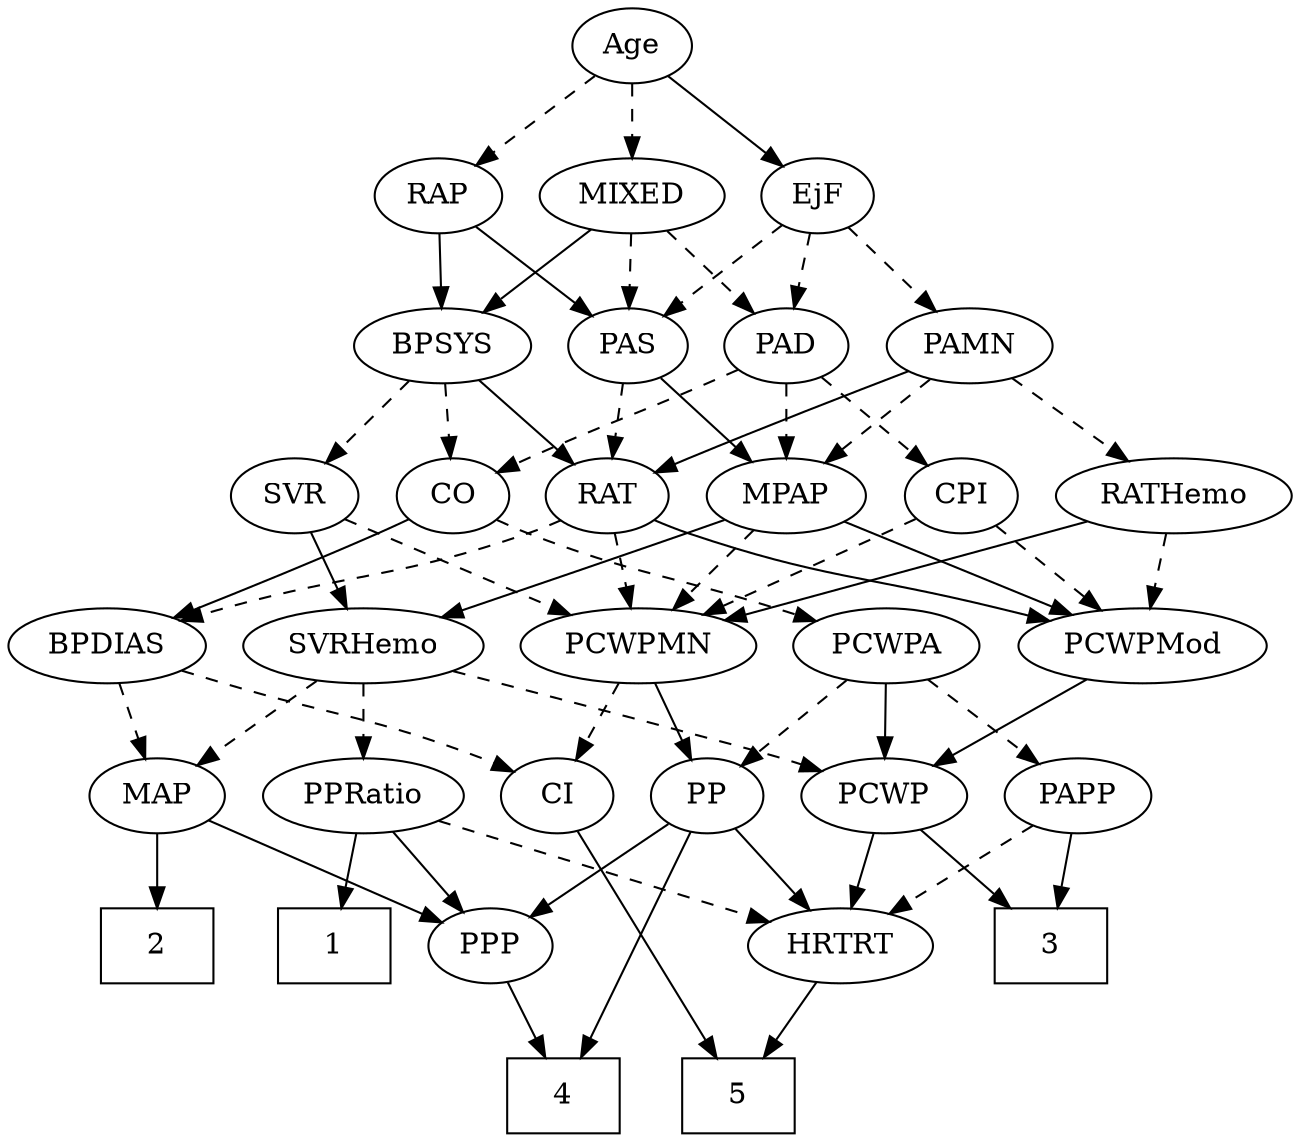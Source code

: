 strict digraph {
	graph [bb="0,0,557.64,540"];
	node [label="\N"];
	1	[height=0.5,
		pos="422.4,90",
		shape=box,
		width=0.75];
	2	[height=0.5,
		pos="502.4,90",
		shape=box,
		width=0.75];
	3	[height=0.5,
		pos="102.4,90",
		shape=box,
		width=0.75];
	4	[height=0.5,
		pos="320.4,18",
		shape=box,
		width=0.75];
	5	[height=0.5,
		pos="231.4,18",
		shape=box,
		width=0.75];
	Age	[height=0.5,
		pos="295.4,522",
		width=0.75];
	EjF	[height=0.5,
		pos="210.4,450",
		width=0.75];
	Age -> EjF	[pos="e,226.73,464.46 279.01,507.5 266.42,497.14 248.86,482.67 234.65,470.97",
		style=solid];
	RAP	[height=0.5,
		pos="381.4,450",
		width=0.77632];
	Age -> RAP	[pos="e,364.57,464.69 311.98,507.5 324.63,497.21 342.25,482.86 356.58,471.2",
		style=dashed];
	MIXED	[height=0.5,
		pos="295.4,450",
		width=1.1193];
	Age -> MIXED	[pos="e,295.4,468.1 295.4,503.7 295.4,495.98 295.4,486.71 295.4,478.11",
		style=dashed];
	PAD	[height=0.5,
		pos="223.4,378",
		width=0.79437];
	EjF -> PAD	[pos="e,220.19,396.28 213.54,432.05 214.97,424.35 216.7,415.03 218.31,406.36",
		style=dashed];
	PAS	[height=0.5,
		pos="297.4,378",
		width=0.75];
	EjF -> PAS	[pos="e,280.67,392.46 227.17,435.5 240.05,425.14 258.03,410.67 272.57,398.97",
		style=dashed];
	PAMN	[height=0.5,
		pos="140.4,378",
		width=1.011];
	EjF -> PAMN	[pos="e,155.85,394.46 195.89,434.5 186.39,425 173.78,412.38 162.98,401.58",
		style=dashed];
	BPSYS	[height=0.5,
		pos="380.4,378",
		width=1.0471];
	RAP -> BPSYS	[pos="e,380.64,396.1 381.15,431.7 381.04,423.98 380.91,414.71 380.78,406.11",
		style=solid];
	RAP -> PAS	[pos="e,313.67,392.56 364.8,435.17 352.41,424.85 335.29,410.58 321.41,399.01",
		style=solid];
	MIXED -> BPSYS	[pos="e,362.28,393.92 313.84,433.81 325.73,424.02 341.36,411.15 354.49,400.34",
		style=solid];
	MIXED -> PAD	[pos="e,238.35,393.54 279.42,433.46 269.45,423.78 256.49,411.17 245.54,400.53",
		style=dashed];
	MIXED -> PAS	[pos="e,296.91,396.1 295.89,431.7 296.11,423.98 296.38,414.71 296.62,406.11",
		style=dashed];
	MPAP	[height=0.5,
		pos="223.4,306",
		width=0.97491];
	PCWPMod	[height=0.5,
		pos="65.396,234",
		width=1.4443];
	MPAP -> PCWPMod	[pos="e,95.996,248.56 197.66,293.6 172.68,282.53 134.39,265.57 105.43,252.74",
		style=solid];
	PCWPMN	[height=0.5,
		pos="287.4,234",
		width=1.3902];
	MPAP -> PCWPMN	[pos="e,272.34,251.47 237.6,289.46 245.82,280.48 256.33,268.98 265.57,258.87",
		style=dashed];
	SVRHemo	[height=0.5,
		pos="405.4,234",
		width=1.3902];
	MPAP -> SVRHemo	[pos="e,372.49,247.62 250.85,294.38 256.33,292.27 262.05,290.06 267.4,288 299.39,275.68 335.57,261.78 362.86,251.31",
		style=solid];
	CO	[height=0.5,
		pos="375.4,306",
		width=0.75];
	BPSYS -> CO	[pos="e,376.62,324.1 379.16,359.7 378.61,351.98 377.95,342.71 377.33,334.11",
		style=dashed];
	RAT	[height=0.5,
		pos="303.4,306",
		width=0.75827];
	BPSYS -> RAT	[pos="e,318.76,320.97 363.69,361.81 352.73,351.85 338.26,338.7 326.24,327.77",
		style=solid];
	SVR	[height=0.5,
		pos="448.4,306",
		width=0.77632];
	BPSYS -> SVR	[pos="e,434.28,321.54 395.49,361.46 404.81,351.87 416.91,339.42 427.18,328.84",
		style=dashed];
	PAD -> MPAP	[pos="e,223.4,324.1 223.4,359.7 223.4,351.98 223.4,342.71 223.4,334.11",
		style=dashed];
	PAD -> CO	[pos="e,354.1,317.11 246.11,366.73 269.52,356.11 307.07,339.02 339.4,324 341.18,323.17 343.02,322.31 344.87,321.45",
		style=dashed];
	CPI	[height=0.5,
		pos="143.4,306",
		width=0.75];
	PAD -> CPI	[pos="e,159.29,320.91 207.21,362.83 195.64,352.71 179.89,338.93 166.93,327.59",
		style=dashed];
	PCWPA	[height=0.5,
		pos="177.4,234",
		width=1.1555];
	CO -> PCWPA	[pos="e,209.21,245.65 354.27,294.48 349.44,292.22 344.28,289.94 339.4,288 291.18,268.89 277.66,268.2 228.4,252 225.29,250.98 222.08,249.92 \
218.86,248.85",
		style=dashed];
	BPDIAS	[height=0.5,
		pos="515.4,234",
		width=1.1735];
	CO -> BPDIAS	[pos="e,489.03,248.18 396.36,294.52 418.37,283.51 453.38,266.01 479.75,252.82",
		style=solid];
	PAS -> MPAP	[pos="e,239.37,322.11 282.42,362.83 272.17,353.13 258.36,340.08 246.68,329.03",
		style=solid];
	PAS -> RAT	[pos="e,301.93,324.1 298.88,359.7 299.54,351.98 300.33,342.71 301.07,334.11",
		style=dashed];
	PAMN -> MPAP	[pos="e,205.82,321.82 158,362.15 169.66,352.32 185.15,339.26 198.12,328.32",
		style=dashed];
	RATHemo	[height=0.5,
		pos="49.396,306",
		width=1.3721];
	PAMN -> RATHemo	[pos="e,69.489,322.46 121.54,362.5 108.83,352.72 91.844,339.65 77.545,328.65",
		style=dashed];
	PAMN -> RAT	[pos="e,281.77,317.41 167.8,365.99 193.63,355.51 233.34,339.14 267.4,324 269,323.29 270.65,322.55 272.3,321.79",
		style=solid];
	RATHemo -> PCWPMod	[pos="e,61.447,252.28 53.269,288.05 55.05,280.26 57.208,270.82 59.206,262.08",
		style=dashed];
	RATHemo -> PCWPMN	[pos="e,249.68,246.09 86.583,294.06 127.91,281.91 194.75,262.25 239.84,248.99",
		style=solid];
	CPI -> PCWPMod	[pos="e,83.231,251.01 127.99,291.17 117.42,281.69 103.16,268.9 90.924,257.91",
		style=dashed];
	CPI -> PCWPMN	[pos="e,258.86,248.87 164.64,294.67 186.97,283.82 222.54,266.53 249.65,253.35",
		style=dashed];
	RAT -> PCWPMod	[pos="e,104.41,246.01 282.36,294.24 277.52,292 272.34,289.78 267.4,288 206.54,266.09 188.88,268.68 126.4,252 122.39,250.93 118.25,249.81 \
114.09,248.67",
		style=solid];
	RAT -> PCWPMN	[pos="e,291.34,252.28 299.52,288.05 297.74,280.26 295.58,270.82 293.59,262.08",
		style=dashed];
	RAT -> BPDIAS	[pos="e,483.36,245.9 324.47,294.36 329.31,292.11 334.48,289.85 339.4,288 393.49,267.59 409.18,269.14 464.4,252 467.47,251.05 470.64,250.04 \
473.83,249.01",
		style=dashed];
	SVR -> PCWPMN	[pos="e,318.84,248.17 426.13,294.66 421.29,292.44 416.18,290.12 411.4,288 383.72,275.73 352.35,262.33 328.1,252.07",
		style=dashed];
	SVR -> SVRHemo	[pos="e,415.71,251.8 438.64,289.12 433.46,280.68 426.96,270.1 421.09,260.55",
		style=solid];
	PCWP	[height=0.5,
		pos="177.4,162",
		width=0.97491];
	PCWPMod -> PCWP	[pos="e,156.06,176.34 89.422,217.98 106.44,207.35 129.37,193.02 147.56,181.65",
		style=solid];
	PP	[height=0.5,
		pos="257.4,162",
		width=0.75];
	PCWPA -> PP	[pos="e,241.59,176.83 195.15,217.46 206.55,207.49 221.49,194.41 233.88,183.58",
		style=dashed];
	PCWPA -> PCWP	[pos="e,177.4,180.1 177.4,215.7 177.4,207.98 177.4,198.71 177.4,190.11",
		style=solid];
	PAPP	[height=0.5,
		pos="92.396,162",
		width=0.88464];
	PCWPA -> PAPP	[pos="e,109.64,177.21 158.95,217.81 146.82,207.82 130.79,194.62 117.5,183.68",
		style=dashed];
	PCWPMN -> PP	[pos="e,264.59,179.79 280.13,216.05 276.67,207.97 272.45,198.12 268.59,189.11",
		style=solid];
	CI	[height=0.5,
		pos="329.4,162",
		width=0.75];
	PCWPMN -> CI	[pos="e,319.61,179.31 297.56,216.05 302.59,207.68 308.75,197.4 314.32,188.13",
		style=dashed];
	MAP	[height=0.5,
		pos="502.4,162",
		width=0.84854];
	SVRHemo -> MAP	[pos="e,483.87,176.37 426.92,217.46 441.2,207.16 460.05,193.56 475.34,182.53",
		style=dashed];
	PPRatio	[height=0.5,
		pos="414.4,162",
		width=1.1013];
	SVRHemo -> PPRatio	[pos="e,412.2,180.1 407.62,215.7 408.61,207.98 409.8,198.71 410.91,190.11",
		style=dashed];
	SVRHemo -> PCWP	[pos="e,204.25,173.81 367.3,222.03 313.44,206.52 221.51,180.04 221.4,180 218.86,179.15 216.26,178.24 213.65,177.3",
		style=dashed];
	BPDIAS -> MAP	[pos="e,505.57,180.1 512.18,215.7 510.75,207.98 509.03,198.71 507.43,190.11",
		style=dashed];
	BPDIAS -> CI	[pos="e,350.56,173.43 483.34,222.1 446.13,209.37 387.11,188.93 365.4,180 363.57,179.25 361.71,178.46 359.84,177.64",
		style=dashed];
	MAP -> 2	[pos="e,502.4,108.1 502.4,143.7 502.4,135.98 502.4,126.71 502.4,118.11",
		style=solid];
	PPP	[height=0.5,
		pos="350.4,90",
		width=0.75];
	MAP -> PPP	[pos="e,371.7,101.11 478.81,150.33 455.34,139.68 418.32,122.83 386.4,108 384.61,107.17 382.77,106.31 380.92,105.45",
		style=solid];
	PP -> 4	[pos="e,312.7,36.346 264.75,144.43 275.54,120.11 295.77,74.498 308.64,45.492",
		style=solid];
	PP -> PPP	[pos="e,332.98,104.11 274.89,147.83 288.92,137.27 308.81,122.3 324.66,110.37",
		style=solid];
	HRTRT	[height=0.5,
		pos="189.4,90",
		width=1.1013];
	PP -> HRTRT	[pos="e,204.89,106.95 243.31,146.5 234.29,137.22 222.39,124.97 212.07,114.34",
		style=solid];
	PPP -> 4	[pos="e,327.87,36.447 343.29,72.411 339.88,64.454 335.71,54.722 331.86,45.756",
		style=solid];
	PPRatio -> 1	[pos="e,420.44,108.1 416.37,143.7 417.25,135.98 418.31,126.71 419.3,118.11",
		style=solid];
	PPRatio -> PPP	[pos="e,363.99,105.86 399.87,145.12 391.29,135.73 380.29,123.7 370.84,113.36",
		style=solid];
	PPRatio -> HRTRT	[pos="e,221.96,100.37 384.14,150.28 377.96,148.15 371.48,145.97 365.4,144 319.89,129.26 267.33,113.61 231.58,103.17",
		style=dashed];
	PCWP -> 3	[pos="e,120.75,108.13 161.12,145.81 151.55,136.88 139.24,125.38 128.36,115.23",
		style=solid];
	PCWP -> HRTRT	[pos="e,186.43,108.28 180.3,144.05 181.62,136.35 183.22,127.03 184.7,118.36",
		style=solid];
	CI -> 5	[pos="e,243.22,36.133 318.53,145.26 301.73,120.92 269.28,73.891 249.07,44.607",
		style=solid];
	PAPP -> 3	[pos="e,99.952,108.1 94.868,143.7 95.97,135.98 97.294,126.71 98.522,118.11",
		style=solid];
	PAPP -> HRTRT	[pos="e,169.27,105.52 111.56,147.17 125.63,137.02 144.97,123.06 160.86,111.6",
		style=dashed];
	HRTRT -> 5	[pos="e,220.93,36.447 199.35,72.411 204.22,64.285 210.21,54.307 215.68,45.184",
		style=solid];
}
